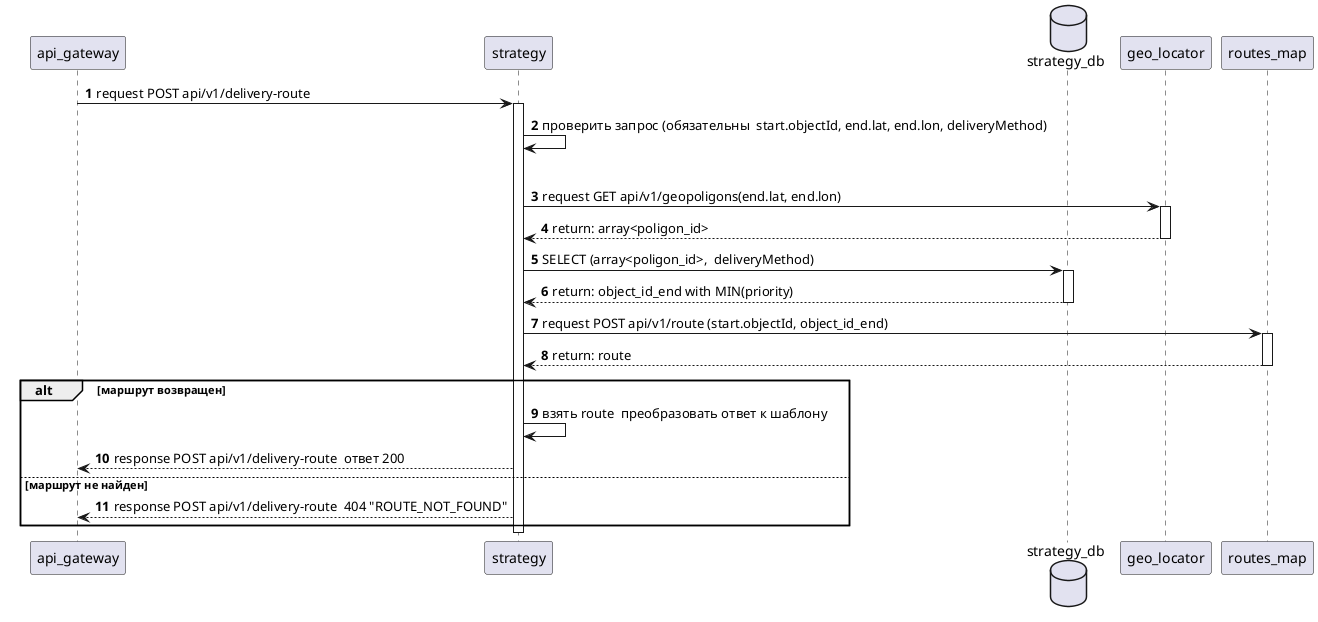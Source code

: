 @startuml
'https://plantuml.com/sequence-diagram
autonumber

participant api_gateway as gw
participant strategy as strategy
database strategy_db as DB
participant geo_locator as geo_locator
participant routes_map as rm

gw -> strategy: request POST api/v1/delivery-route

activate strategy
strategy->strategy: проверить запрос (обязательны  start.objectId, end.lat, end.lon, deliveryMethod)
alt позитивный сценарий
strategy -> geo_locator: request GET api/v1/geopoligons(end.lat, end.lon)
activate geo_locator
geo_locator --> strategy: return: array<poligon_id>
deactivate geo_locator
strategy-> DB: SELECT (array<poligon_id>,  deliveryMethod)
activate DB
DB-->strategy: return: object_id_end with MIN(priority)
deactivate DB
strategy->rm: request POST api/v1/route (start.objectId, object_id_end)
activate rm
rm-->strategy: return: route
deactivate rm
alt маршрут возвращен
strategy->strategy: взять route  преобразовать ответ к шаблону

strategy --> gw:  response POST api/v1/delivery-route  ответ 200
else маршрут не найден
strategy --> gw:  response POST api/v1/delivery-route  404 "ROUTE_NOT_FOUND"
end

deactivate strategy
@enduml